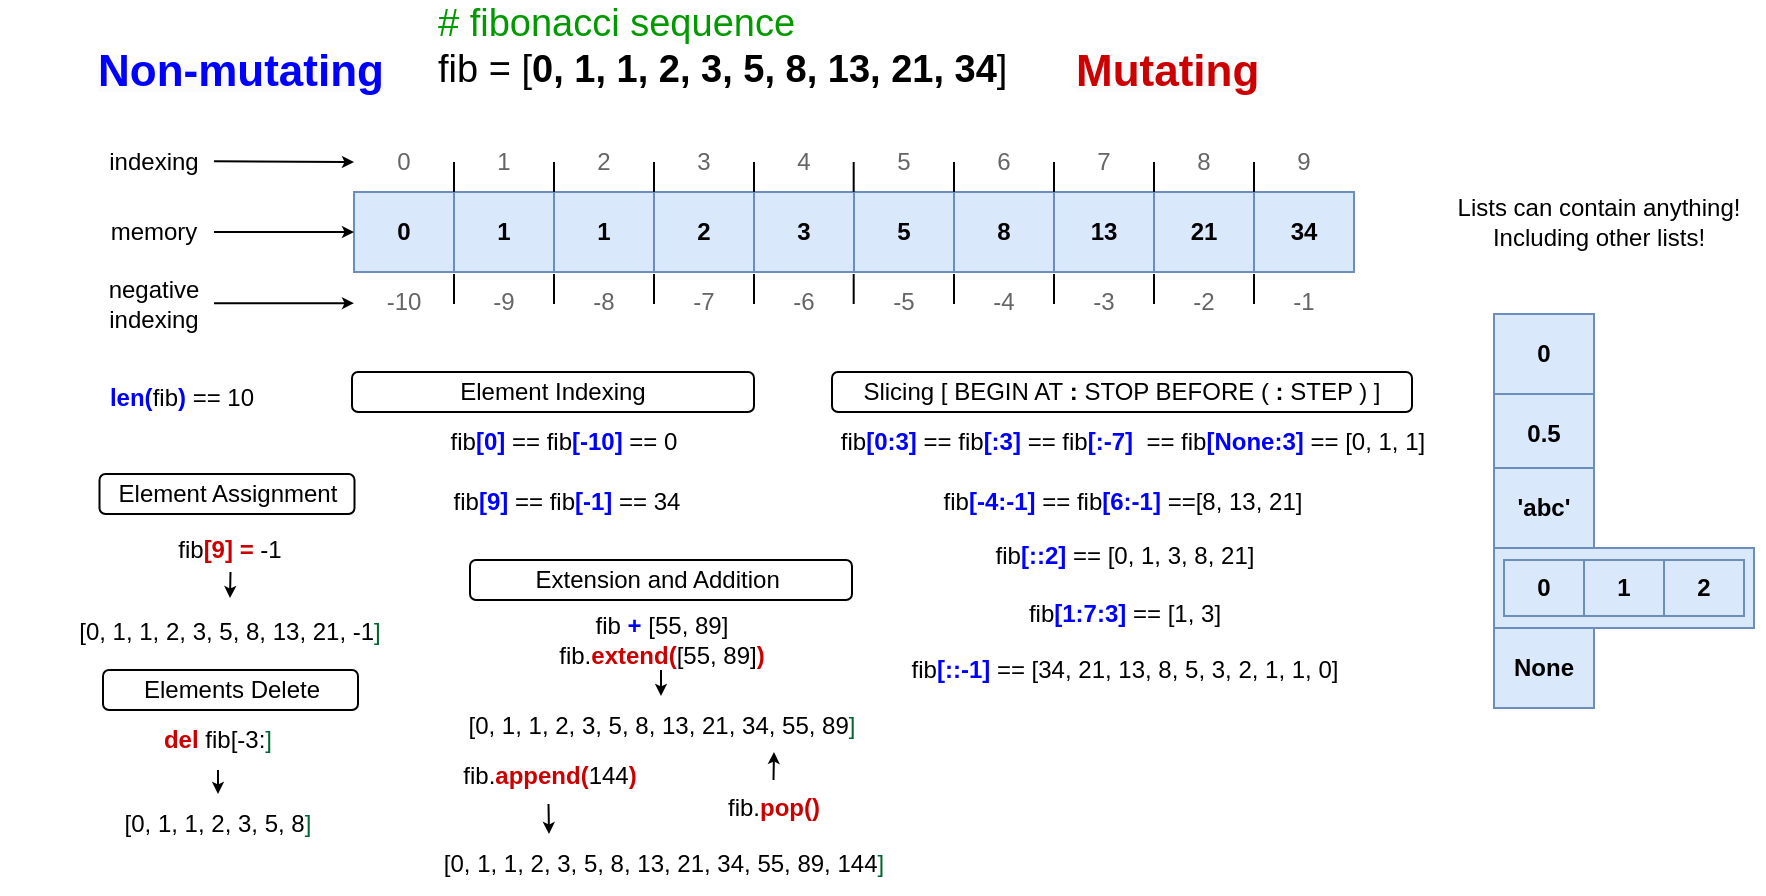 <mxfile version="21.6.8" type="device">
  <diagram name="Page-1" id="zyRHlJ_uGEKS_qMSXH-m">
    <mxGraphModel dx="612" dy="405" grid="1" gridSize="10" guides="1" tooltips="1" connect="1" arrows="1" fold="1" page="1" pageScale="1" pageWidth="1100" pageHeight="850" math="0" shadow="0">
      <root>
        <mxCell id="0" />
        <mxCell id="1" parent="0" />
        <mxCell id="dsVwneFiLA8pL4UkRce1-1" value="0" style="rounded=0;whiteSpace=wrap;html=1;fontStyle=1;fillColor=#dae8fc;strokeColor=#6c8ebf;" parent="1" vertex="1">
          <mxGeometry x="180" y="220" width="50" height="40" as="geometry" />
        </mxCell>
        <mxCell id="dsVwneFiLA8pL4UkRce1-2" value="1" style="rounded=0;whiteSpace=wrap;html=1;fontStyle=1;fillColor=#dae8fc;strokeColor=#6c8ebf;" parent="1" vertex="1">
          <mxGeometry x="230" y="220" width="50" height="40" as="geometry" />
        </mxCell>
        <mxCell id="dsVwneFiLA8pL4UkRce1-3" value="1" style="rounded=0;whiteSpace=wrap;html=1;fontStyle=1;fillColor=#dae8fc;strokeColor=#6c8ebf;" parent="1" vertex="1">
          <mxGeometry x="280" y="220" width="50" height="40" as="geometry" />
        </mxCell>
        <mxCell id="dsVwneFiLA8pL4UkRce1-4" value="2" style="rounded=0;whiteSpace=wrap;html=1;fontStyle=1;fillColor=#dae8fc;strokeColor=#6c8ebf;" parent="1" vertex="1">
          <mxGeometry x="330" y="220" width="50" height="40" as="geometry" />
        </mxCell>
        <mxCell id="dsVwneFiLA8pL4UkRce1-5" value="3" style="rounded=0;whiteSpace=wrap;html=1;fontStyle=1;fillColor=#dae8fc;strokeColor=#6c8ebf;" parent="1" vertex="1">
          <mxGeometry x="380" y="220" width="50" height="40" as="geometry" />
        </mxCell>
        <mxCell id="dsVwneFiLA8pL4UkRce1-7" value="5" style="rounded=0;whiteSpace=wrap;html=1;fontStyle=1;fillColor=#dae8fc;strokeColor=#6c8ebf;" parent="1" vertex="1">
          <mxGeometry x="430" y="220" width="50" height="40" as="geometry" />
        </mxCell>
        <mxCell id="dsVwneFiLA8pL4UkRce1-8" value="8" style="rounded=0;whiteSpace=wrap;html=1;fontStyle=1;fillColor=#dae8fc;strokeColor=#6c8ebf;" parent="1" vertex="1">
          <mxGeometry x="480" y="220" width="50" height="40" as="geometry" />
        </mxCell>
        <mxCell id="dsVwneFiLA8pL4UkRce1-9" value="13" style="rounded=0;whiteSpace=wrap;html=1;fontStyle=1;fillColor=#dae8fc;strokeColor=#6c8ebf;" parent="1" vertex="1">
          <mxGeometry x="530" y="220" width="50" height="40" as="geometry" />
        </mxCell>
        <mxCell id="dsVwneFiLA8pL4UkRce1-10" value="21" style="rounded=0;whiteSpace=wrap;html=1;fontStyle=1;fillColor=#dae8fc;strokeColor=#6c8ebf;" parent="1" vertex="1">
          <mxGeometry x="580" y="220" width="50" height="40" as="geometry" />
        </mxCell>
        <mxCell id="dsVwneFiLA8pL4UkRce1-11" value="34" style="rounded=0;whiteSpace=wrap;html=1;fontStyle=1;fillColor=#dae8fc;strokeColor=#6c8ebf;" parent="1" vertex="1">
          <mxGeometry x="630" y="220" width="50" height="40" as="geometry" />
        </mxCell>
        <mxCell id="dsVwneFiLA8pL4UkRce1-12" value="&lt;font style=&quot;font-size: 19px;&quot;&gt;&lt;font color=&quot;#009900&quot;&gt;# fibonacci sequence&lt;/font&gt;&lt;br&gt;fib = [&lt;b style=&quot;&quot;&gt;0, 1, 1, 2, 3, 5, 8, 13, 21, 34&lt;/b&gt;]&lt;/font&gt;" style="text;html=1;strokeColor=none;fillColor=none;align=left;verticalAlign=middle;whiteSpace=wrap;rounded=0;" parent="1" vertex="1">
          <mxGeometry x="220" y="132" width="380" height="30" as="geometry" />
        </mxCell>
        <mxCell id="dsVwneFiLA8pL4UkRce1-14" value="memory" style="text;html=1;strokeColor=none;fillColor=none;align=center;verticalAlign=middle;whiteSpace=wrap;rounded=0;" parent="1" vertex="1">
          <mxGeometry x="50" y="225" width="60" height="30" as="geometry" />
        </mxCell>
        <mxCell id="dsVwneFiLA8pL4UkRce1-15" value="" style="endArrow=classic;html=1;rounded=0;exitX=1;exitY=0.5;exitDx=0;exitDy=0;entryX=0;entryY=0.5;entryDx=0;entryDy=0;endSize=3;" parent="1" source="dsVwneFiLA8pL4UkRce1-14" target="dsVwneFiLA8pL4UkRce1-1" edge="1">
          <mxGeometry width="50" height="50" relative="1" as="geometry">
            <mxPoint x="380" y="370" as="sourcePoint" />
            <mxPoint x="430" y="320" as="targetPoint" />
          </mxGeometry>
        </mxCell>
        <mxCell id="dsVwneFiLA8pL4UkRce1-16" value="0" style="text;html=1;strokeColor=none;fillColor=none;align=center;verticalAlign=middle;whiteSpace=wrap;rounded=0;textOpacity=60;" parent="1" vertex="1">
          <mxGeometry x="180" y="190" width="50" height="30" as="geometry" />
        </mxCell>
        <mxCell id="dsVwneFiLA8pL4UkRce1-17" value="1" style="text;html=1;strokeColor=none;fillColor=none;align=center;verticalAlign=middle;whiteSpace=wrap;rounded=0;textOpacity=60;" parent="1" vertex="1">
          <mxGeometry x="230" y="190" width="50" height="30" as="geometry" />
        </mxCell>
        <mxCell id="dsVwneFiLA8pL4UkRce1-18" value="2" style="text;html=1;strokeColor=none;fillColor=none;align=center;verticalAlign=middle;whiteSpace=wrap;rounded=0;textOpacity=60;" parent="1" vertex="1">
          <mxGeometry x="280" y="190" width="50" height="30" as="geometry" />
        </mxCell>
        <mxCell id="dsVwneFiLA8pL4UkRce1-19" value="3" style="text;html=1;strokeColor=none;fillColor=none;align=center;verticalAlign=middle;whiteSpace=wrap;rounded=0;textOpacity=60;" parent="1" vertex="1">
          <mxGeometry x="330" y="190" width="50" height="30" as="geometry" />
        </mxCell>
        <mxCell id="dsVwneFiLA8pL4UkRce1-20" value="4" style="text;html=1;strokeColor=none;fillColor=none;align=center;verticalAlign=middle;whiteSpace=wrap;rounded=0;textOpacity=60;" parent="1" vertex="1">
          <mxGeometry x="380" y="190" width="50" height="30" as="geometry" />
        </mxCell>
        <mxCell id="dsVwneFiLA8pL4UkRce1-21" value="5" style="text;html=1;strokeColor=none;fillColor=none;align=center;verticalAlign=middle;whiteSpace=wrap;rounded=0;textOpacity=60;" parent="1" vertex="1">
          <mxGeometry x="430" y="190" width="50" height="30" as="geometry" />
        </mxCell>
        <mxCell id="dsVwneFiLA8pL4UkRce1-22" value="6" style="text;html=1;strokeColor=none;fillColor=none;align=center;verticalAlign=middle;whiteSpace=wrap;rounded=0;textOpacity=60;" parent="1" vertex="1">
          <mxGeometry x="480" y="190" width="50" height="30" as="geometry" />
        </mxCell>
        <mxCell id="dsVwneFiLA8pL4UkRce1-24" value="7" style="text;html=1;strokeColor=none;fillColor=none;align=center;verticalAlign=middle;whiteSpace=wrap;rounded=0;textOpacity=60;" parent="1" vertex="1">
          <mxGeometry x="530" y="190" width="50" height="30" as="geometry" />
        </mxCell>
        <mxCell id="dsVwneFiLA8pL4UkRce1-25" value="8" style="text;html=1;strokeColor=none;fillColor=none;align=center;verticalAlign=middle;whiteSpace=wrap;rounded=0;textOpacity=60;" parent="1" vertex="1">
          <mxGeometry x="580" y="190" width="50" height="30" as="geometry" />
        </mxCell>
        <mxCell id="dsVwneFiLA8pL4UkRce1-26" value="9" style="text;html=1;strokeColor=none;fillColor=none;align=center;verticalAlign=middle;whiteSpace=wrap;rounded=0;textOpacity=60;" parent="1" vertex="1">
          <mxGeometry x="630" y="190" width="50" height="30" as="geometry" />
        </mxCell>
        <mxCell id="dsVwneFiLA8pL4UkRce1-27" value="indexing" style="text;html=1;strokeColor=none;fillColor=none;align=center;verticalAlign=middle;whiteSpace=wrap;rounded=0;" parent="1" vertex="1">
          <mxGeometry x="50" y="190" width="60" height="30" as="geometry" />
        </mxCell>
        <mxCell id="dsVwneFiLA8pL4UkRce1-28" value="" style="endArrow=classic;html=1;rounded=0;exitX=1;exitY=0.5;exitDx=0;exitDy=0;spacing=1;endSize=3;" parent="1" edge="1">
          <mxGeometry width="50" height="50" relative="1" as="geometry">
            <mxPoint x="110" y="204.58" as="sourcePoint" />
            <mxPoint x="180" y="205" as="targetPoint" />
          </mxGeometry>
        </mxCell>
        <mxCell id="dsVwneFiLA8pL4UkRce1-29" value="" style="endArrow=none;html=1;rounded=0;exitX=0;exitY=0;exitDx=0;exitDy=0;entryX=0;entryY=0.5;entryDx=0;entryDy=0;" parent="1" source="dsVwneFiLA8pL4UkRce1-2" target="dsVwneFiLA8pL4UkRce1-17" edge="1">
          <mxGeometry width="50" height="50" relative="1" as="geometry">
            <mxPoint x="350" y="370" as="sourcePoint" />
            <mxPoint x="400" y="320" as="targetPoint" />
          </mxGeometry>
        </mxCell>
        <mxCell id="dsVwneFiLA8pL4UkRce1-30" value="" style="endArrow=none;html=1;rounded=0;exitX=0;exitY=0;exitDx=0;exitDy=0;entryX=0;entryY=0.5;entryDx=0;entryDy=0;" parent="1" edge="1">
          <mxGeometry width="50" height="50" relative="1" as="geometry">
            <mxPoint x="280" y="220" as="sourcePoint" />
            <mxPoint x="280" y="205" as="targetPoint" />
          </mxGeometry>
        </mxCell>
        <mxCell id="dsVwneFiLA8pL4UkRce1-31" value="" style="endArrow=none;html=1;rounded=0;exitX=0;exitY=1;exitDx=0;exitDy=0;entryX=0;entryY=0.5;entryDx=0;entryDy=0;" parent="1" source="dsVwneFiLA8pL4UkRce1-19" target="dsVwneFiLA8pL4UkRce1-19" edge="1">
          <mxGeometry width="50" height="50" relative="1" as="geometry">
            <mxPoint x="329.66" y="220" as="sourcePoint" />
            <mxPoint x="329.66" y="205" as="targetPoint" />
          </mxGeometry>
        </mxCell>
        <mxCell id="dsVwneFiLA8pL4UkRce1-32" value="" style="endArrow=none;html=1;rounded=0;exitX=0;exitY=1;exitDx=0;exitDy=0;entryX=0;entryY=0.5;entryDx=0;entryDy=0;" parent="1" source="dsVwneFiLA8pL4UkRce1-20" target="dsVwneFiLA8pL4UkRce1-20" edge="1">
          <mxGeometry width="50" height="50" relative="1" as="geometry">
            <mxPoint x="379.66" y="220" as="sourcePoint" />
            <mxPoint x="379.66" y="205" as="targetPoint" />
          </mxGeometry>
        </mxCell>
        <mxCell id="dsVwneFiLA8pL4UkRce1-33" value="" style="endArrow=none;html=1;rounded=0;exitX=0;exitY=1;exitDx=0;exitDy=0;entryX=0;entryY=0.5;entryDx=0;entryDy=0;" parent="1" edge="1">
          <mxGeometry width="50" height="50" relative="1" as="geometry">
            <mxPoint x="429.84" y="220" as="sourcePoint" />
            <mxPoint x="429.84" y="205" as="targetPoint" />
          </mxGeometry>
        </mxCell>
        <mxCell id="dsVwneFiLA8pL4UkRce1-34" value="" style="endArrow=none;html=1;rounded=0;exitX=0;exitY=1;exitDx=0;exitDy=0;entryX=0;entryY=0.5;entryDx=0;entryDy=0;" parent="1" source="dsVwneFiLA8pL4UkRce1-22" target="dsVwneFiLA8pL4UkRce1-22" edge="1">
          <mxGeometry width="50" height="50" relative="1" as="geometry">
            <mxPoint x="479.84" y="220" as="sourcePoint" />
            <mxPoint x="479.84" y="205" as="targetPoint" />
          </mxGeometry>
        </mxCell>
        <mxCell id="dsVwneFiLA8pL4UkRce1-35" value="" style="endArrow=none;html=1;rounded=0;exitX=0;exitY=1;exitDx=0;exitDy=0;entryX=0;entryY=0.5;entryDx=0;entryDy=0;" parent="1" source="dsVwneFiLA8pL4UkRce1-24" target="dsVwneFiLA8pL4UkRce1-24" edge="1">
          <mxGeometry width="50" height="50" relative="1" as="geometry">
            <mxPoint x="529.84" y="220" as="sourcePoint" />
            <mxPoint x="529.84" y="205" as="targetPoint" />
          </mxGeometry>
        </mxCell>
        <mxCell id="dsVwneFiLA8pL4UkRce1-37" value="" style="endArrow=none;html=1;rounded=0;entryX=0;entryY=0.5;entryDx=0;entryDy=0;" parent="1" target="dsVwneFiLA8pL4UkRce1-25" edge="1">
          <mxGeometry width="50" height="50" relative="1" as="geometry">
            <mxPoint x="580" y="220" as="sourcePoint" />
            <mxPoint x="579.87" y="205" as="targetPoint" />
          </mxGeometry>
        </mxCell>
        <mxCell id="dsVwneFiLA8pL4UkRce1-38" value="" style="endArrow=none;html=1;rounded=0;exitX=0;exitY=1;exitDx=0;exitDy=0;entryX=0;entryY=0.5;entryDx=0;entryDy=0;" parent="1" edge="1">
          <mxGeometry width="50" height="50" relative="1" as="geometry">
            <mxPoint x="630" y="220" as="sourcePoint" />
            <mxPoint x="630" y="205" as="targetPoint" />
          </mxGeometry>
        </mxCell>
        <mxCell id="dsVwneFiLA8pL4UkRce1-40" value="-10" style="text;html=1;strokeColor=none;fillColor=none;align=center;verticalAlign=middle;whiteSpace=wrap;rounded=0;textOpacity=60;" parent="1" vertex="1">
          <mxGeometry x="180" y="260" width="50" height="30" as="geometry" />
        </mxCell>
        <mxCell id="dsVwneFiLA8pL4UkRce1-41" value="-9" style="text;html=1;strokeColor=none;fillColor=none;align=center;verticalAlign=middle;whiteSpace=wrap;rounded=0;textOpacity=60;" parent="1" vertex="1">
          <mxGeometry x="230" y="260" width="50" height="30" as="geometry" />
        </mxCell>
        <mxCell id="dsVwneFiLA8pL4UkRce1-42" value="-8" style="text;html=1;strokeColor=none;fillColor=none;align=center;verticalAlign=middle;whiteSpace=wrap;rounded=0;textOpacity=60;" parent="1" vertex="1">
          <mxGeometry x="280" y="260" width="50" height="30" as="geometry" />
        </mxCell>
        <mxCell id="dsVwneFiLA8pL4UkRce1-43" value="-7" style="text;html=1;strokeColor=none;fillColor=none;align=center;verticalAlign=middle;whiteSpace=wrap;rounded=0;textOpacity=60;" parent="1" vertex="1">
          <mxGeometry x="330" y="260" width="50" height="30" as="geometry" />
        </mxCell>
        <mxCell id="dsVwneFiLA8pL4UkRce1-44" value="-6" style="text;html=1;strokeColor=none;fillColor=none;align=center;verticalAlign=middle;whiteSpace=wrap;rounded=0;textOpacity=60;" parent="1" vertex="1">
          <mxGeometry x="380" y="260" width="50" height="30" as="geometry" />
        </mxCell>
        <mxCell id="dsVwneFiLA8pL4UkRce1-45" value="-5" style="text;html=1;strokeColor=none;fillColor=none;align=center;verticalAlign=middle;whiteSpace=wrap;rounded=0;textOpacity=60;" parent="1" vertex="1">
          <mxGeometry x="430" y="260" width="50" height="30" as="geometry" />
        </mxCell>
        <mxCell id="dsVwneFiLA8pL4UkRce1-46" value="-4" style="text;html=1;strokeColor=none;fillColor=none;align=center;verticalAlign=middle;whiteSpace=wrap;rounded=0;textOpacity=60;" parent="1" vertex="1">
          <mxGeometry x="480" y="260" width="50" height="30" as="geometry" />
        </mxCell>
        <mxCell id="dsVwneFiLA8pL4UkRce1-47" value="-3" style="text;html=1;strokeColor=none;fillColor=none;align=center;verticalAlign=middle;whiteSpace=wrap;rounded=0;textOpacity=60;" parent="1" vertex="1">
          <mxGeometry x="530" y="260" width="50" height="30" as="geometry" />
        </mxCell>
        <mxCell id="dsVwneFiLA8pL4UkRce1-48" value="-2" style="text;html=1;strokeColor=none;fillColor=none;align=center;verticalAlign=middle;whiteSpace=wrap;rounded=0;textOpacity=60;" parent="1" vertex="1">
          <mxGeometry x="580" y="260" width="50" height="30" as="geometry" />
        </mxCell>
        <mxCell id="dsVwneFiLA8pL4UkRce1-49" value="-1" style="text;html=1;strokeColor=none;fillColor=none;align=center;verticalAlign=middle;whiteSpace=wrap;rounded=0;textOpacity=60;" parent="1" vertex="1">
          <mxGeometry x="630" y="260" width="50" height="30" as="geometry" />
        </mxCell>
        <mxCell id="dsVwneFiLA8pL4UkRce1-50" value="" style="endArrow=none;html=1;rounded=0;exitX=0;exitY=0;exitDx=0;exitDy=0;entryX=0;entryY=0.5;entryDx=0;entryDy=0;" parent="1" edge="1">
          <mxGeometry width="50" height="50" relative="1" as="geometry">
            <mxPoint x="230" y="276" as="sourcePoint" />
            <mxPoint x="230" y="261" as="targetPoint" />
          </mxGeometry>
        </mxCell>
        <mxCell id="dsVwneFiLA8pL4UkRce1-51" value="" style="endArrow=none;html=1;rounded=0;exitX=0;exitY=0;exitDx=0;exitDy=0;entryX=0;entryY=0.5;entryDx=0;entryDy=0;" parent="1" edge="1">
          <mxGeometry width="50" height="50" relative="1" as="geometry">
            <mxPoint x="280" y="276" as="sourcePoint" />
            <mxPoint x="280" y="261" as="targetPoint" />
          </mxGeometry>
        </mxCell>
        <mxCell id="dsVwneFiLA8pL4UkRce1-52" value="" style="endArrow=none;html=1;rounded=0;exitX=0;exitY=1;exitDx=0;exitDy=0;entryX=0;entryY=0.5;entryDx=0;entryDy=0;" parent="1" edge="1">
          <mxGeometry width="50" height="50" relative="1" as="geometry">
            <mxPoint x="330" y="276" as="sourcePoint" />
            <mxPoint x="330" y="261" as="targetPoint" />
          </mxGeometry>
        </mxCell>
        <mxCell id="dsVwneFiLA8pL4UkRce1-53" value="" style="endArrow=none;html=1;rounded=0;exitX=0;exitY=1;exitDx=0;exitDy=0;entryX=0;entryY=0.5;entryDx=0;entryDy=0;" parent="1" edge="1">
          <mxGeometry width="50" height="50" relative="1" as="geometry">
            <mxPoint x="380" y="276" as="sourcePoint" />
            <mxPoint x="380" y="261" as="targetPoint" />
          </mxGeometry>
        </mxCell>
        <mxCell id="dsVwneFiLA8pL4UkRce1-54" value="" style="endArrow=none;html=1;rounded=0;exitX=0;exitY=1;exitDx=0;exitDy=0;entryX=0;entryY=0.5;entryDx=0;entryDy=0;" parent="1" edge="1">
          <mxGeometry width="50" height="50" relative="1" as="geometry">
            <mxPoint x="429.84" y="276" as="sourcePoint" />
            <mxPoint x="429.84" y="261" as="targetPoint" />
          </mxGeometry>
        </mxCell>
        <mxCell id="dsVwneFiLA8pL4UkRce1-55" value="" style="endArrow=none;html=1;rounded=0;exitX=0;exitY=1;exitDx=0;exitDy=0;entryX=0;entryY=0.5;entryDx=0;entryDy=0;" parent="1" edge="1">
          <mxGeometry width="50" height="50" relative="1" as="geometry">
            <mxPoint x="480" y="276" as="sourcePoint" />
            <mxPoint x="480" y="261" as="targetPoint" />
          </mxGeometry>
        </mxCell>
        <mxCell id="dsVwneFiLA8pL4UkRce1-56" value="" style="endArrow=none;html=1;rounded=0;exitX=0;exitY=1;exitDx=0;exitDy=0;entryX=0;entryY=0.5;entryDx=0;entryDy=0;" parent="1" edge="1">
          <mxGeometry width="50" height="50" relative="1" as="geometry">
            <mxPoint x="530" y="276" as="sourcePoint" />
            <mxPoint x="530" y="261" as="targetPoint" />
          </mxGeometry>
        </mxCell>
        <mxCell id="dsVwneFiLA8pL4UkRce1-57" value="" style="endArrow=none;html=1;rounded=0;entryX=0;entryY=0.5;entryDx=0;entryDy=0;" parent="1" edge="1">
          <mxGeometry width="50" height="50" relative="1" as="geometry">
            <mxPoint x="580" y="276" as="sourcePoint" />
            <mxPoint x="580" y="261" as="targetPoint" />
          </mxGeometry>
        </mxCell>
        <mxCell id="dsVwneFiLA8pL4UkRce1-58" value="" style="endArrow=none;html=1;rounded=0;exitX=0;exitY=1;exitDx=0;exitDy=0;entryX=0;entryY=0.5;entryDx=0;entryDy=0;" parent="1" edge="1">
          <mxGeometry width="50" height="50" relative="1" as="geometry">
            <mxPoint x="630" y="276" as="sourcePoint" />
            <mxPoint x="630" y="261" as="targetPoint" />
          </mxGeometry>
        </mxCell>
        <mxCell id="dsVwneFiLA8pL4UkRce1-59" value="negative indexing" style="text;html=1;strokeColor=none;fillColor=none;align=center;verticalAlign=middle;whiteSpace=wrap;rounded=0;" parent="1" vertex="1">
          <mxGeometry x="50" y="261" width="60" height="30" as="geometry" />
        </mxCell>
        <mxCell id="dsVwneFiLA8pL4UkRce1-60" value="" style="endArrow=classic;html=1;rounded=0;exitX=1;exitY=0.5;exitDx=0;exitDy=0;entryX=0;entryY=0.5;entryDx=0;entryDy=0;endSize=3;" parent="1" edge="1">
          <mxGeometry width="50" height="50" relative="1" as="geometry">
            <mxPoint x="110" y="275.58" as="sourcePoint" />
            <mxPoint x="180" y="275.58" as="targetPoint" />
          </mxGeometry>
        </mxCell>
        <mxCell id="dsVwneFiLA8pL4UkRce1-62" value="&lt;b&gt;&lt;font color=&quot;#0000ff&quot;&gt;len(&lt;/font&gt;&lt;/b&gt;fib&lt;b&gt;&lt;font color=&quot;#0000ff&quot;&gt;)&lt;/font&gt;&lt;/b&gt; == 10" style="text;html=1;strokeColor=none;fillColor=none;align=center;verticalAlign=middle;whiteSpace=wrap;rounded=0;" parent="1" vertex="1">
          <mxGeometry x="39" y="298" width="110" height="50" as="geometry" />
        </mxCell>
        <mxCell id="dsVwneFiLA8pL4UkRce1-65" value="fib&lt;b style=&quot;border-color: var(--border-color);&quot;&gt;&lt;font style=&quot;border-color: var(--border-color);&quot; color=&quot;#0000ff&quot;&gt;[0]&lt;/font&gt;&lt;/b&gt;&amp;nbsp;== fib&lt;b&gt;&lt;font color=&quot;#0000ff&quot;&gt;[-10]&lt;/font&gt;&lt;/b&gt; == 0" style="text;html=1;strokeColor=none;fillColor=none;align=center;verticalAlign=middle;whiteSpace=wrap;rounded=0;" parent="1" vertex="1">
          <mxGeometry x="190" y="330" width="190" height="30" as="geometry" />
        </mxCell>
        <mxCell id="dsVwneFiLA8pL4UkRce1-66" value="fib&lt;b&gt;&lt;font color=&quot;#0000ff&quot;&gt;[9]&lt;/font&gt;&lt;/b&gt; == fib&lt;b&gt;&lt;font color=&quot;#0000ff&quot;&gt;[-1]&lt;/font&gt;&lt;/b&gt;&amp;nbsp;== 34" style="text;html=1;strokeColor=none;fillColor=none;align=center;verticalAlign=middle;whiteSpace=wrap;rounded=0;" parent="1" vertex="1">
          <mxGeometry x="170" y="360" width="233" height="30" as="geometry" />
        </mxCell>
        <mxCell id="dsVwneFiLA8pL4UkRce1-67" value="Element Indexing" style="rounded=1;whiteSpace=wrap;html=1;" parent="1" vertex="1">
          <mxGeometry x="179" y="310" width="201" height="20" as="geometry" />
        </mxCell>
        <mxCell id="dsVwneFiLA8pL4UkRce1-69" value="Slicing [ BEGIN AT&amp;nbsp;&lt;b&gt;:&lt;/b&gt; STOP BEFORE (&amp;nbsp;&lt;b&gt;:&lt;/b&gt; STEP ) ]" style="rounded=1;whiteSpace=wrap;html=1;" parent="1" vertex="1">
          <mxGeometry x="419" y="310" width="290" height="20" as="geometry" />
        </mxCell>
        <mxCell id="dsVwneFiLA8pL4UkRce1-70" value="fib&lt;b&gt;&lt;font color=&quot;#0000ff&quot;&gt;[0:3]&lt;/font&gt; &lt;/b&gt;== fib&lt;b&gt;&lt;font color=&quot;#0000ff&quot;&gt;[:3]&lt;/font&gt;&lt;/b&gt;&amp;nbsp;== fib&lt;b&gt;&lt;font color=&quot;#0000ff&quot;&gt;[:-7]&lt;/font&gt;&amp;nbsp;&lt;/b&gt;&amp;nbsp;== fib&lt;b&gt;&lt;font color=&quot;#0000ff&quot;&gt;[None:3]&amp;nbsp;&lt;/font&gt;&lt;/b&gt;== [0, 1, 1]" style="text;html=1;strokeColor=none;fillColor=none;align=center;verticalAlign=middle;whiteSpace=wrap;rounded=0;" parent="1" vertex="1">
          <mxGeometry x="419" y="330" width="301" height="30" as="geometry" />
        </mxCell>
        <mxCell id="dsVwneFiLA8pL4UkRce1-71" value="fib&lt;b&gt;&lt;font color=&quot;#0000ff&quot;&gt;[-4:-1]&lt;/font&gt;&lt;/b&gt; == fib&lt;b&gt;&lt;font color=&quot;#0000ff&quot;&gt;[6:-1]&lt;/font&gt;&lt;/b&gt; ==[8, 13, 21]" style="text;html=1;strokeColor=none;fillColor=none;align=center;verticalAlign=middle;whiteSpace=wrap;rounded=0;" parent="1" vertex="1">
          <mxGeometry x="448.5" y="360" width="231" height="30" as="geometry" />
        </mxCell>
        <mxCell id="dsVwneFiLA8pL4UkRce1-72" value="Element Assignment" style="rounded=1;whiteSpace=wrap;html=1;" parent="1" vertex="1">
          <mxGeometry x="52.75" y="361" width="127.5" height="20" as="geometry" />
        </mxCell>
        <mxCell id="dsVwneFiLA8pL4UkRce1-73" value="fib&lt;b&gt;&lt;font color=&quot;#cc0000&quot;&gt;[9]&lt;/font&gt;&lt;/b&gt; &lt;b&gt;&lt;font color=&quot;#cc0000&quot;&gt;=&lt;/font&gt;&lt;/b&gt; -1" style="text;html=1;strokeColor=none;fillColor=none;align=center;verticalAlign=middle;whiteSpace=wrap;rounded=0;" parent="1" vertex="1">
          <mxGeometry x="63.25" y="388" width="110" height="22" as="geometry" />
        </mxCell>
        <mxCell id="dsVwneFiLA8pL4UkRce1-74" value="&lt;font style=&quot;font-size: 12px;&quot;&gt;[&lt;font style=&quot;font-size: 12px;&quot;&gt;0, 1, 1, 2, 3, 5, 8, 13, 21, -1&lt;font style=&quot;&quot; color=&quot;#006633&quot;&gt;]&lt;/font&gt;&lt;/font&gt;&lt;/font&gt;" style="text;html=1;strokeColor=none;fillColor=none;align=center;verticalAlign=middle;whiteSpace=wrap;rounded=0;" parent="1" vertex="1">
          <mxGeometry x="3" y="425" width="230" height="30" as="geometry" />
        </mxCell>
        <mxCell id="dsVwneFiLA8pL4UkRce1-75" value="" style="endArrow=classic;html=1;rounded=0;exitX=0.5;exitY=1;exitDx=0;exitDy=0;entryX=0.5;entryY=0;entryDx=0;entryDy=0;endSize=3;" parent="1" source="dsVwneFiLA8pL4UkRce1-73" edge="1">
          <mxGeometry width="50" height="50" relative="1" as="geometry">
            <mxPoint x="203" y="356" as="sourcePoint" />
            <mxPoint x="118" y="423" as="targetPoint" />
          </mxGeometry>
        </mxCell>
        <mxCell id="dsVwneFiLA8pL4UkRce1-87" value="fib&lt;b&gt;&lt;font color=&quot;#0000ff&quot;&gt;[::2]&lt;/font&gt;&lt;/b&gt; == [0, 1, 3, 8, 21]" style="text;html=1;strokeColor=none;fillColor=none;align=center;verticalAlign=middle;whiteSpace=wrap;rounded=0;" parent="1" vertex="1">
          <mxGeometry x="449.5" y="387" width="231" height="30" as="geometry" />
        </mxCell>
        <mxCell id="dsVwneFiLA8pL4UkRce1-88" value="fib&lt;b&gt;&lt;font color=&quot;#0000ff&quot;&gt;[1:7:3]&lt;/font&gt;&lt;/b&gt; == [1, 3]" style="text;html=1;strokeColor=none;fillColor=none;align=center;verticalAlign=middle;whiteSpace=wrap;rounded=0;" parent="1" vertex="1">
          <mxGeometry x="449.5" y="416" width="231" height="30" as="geometry" />
        </mxCell>
        <mxCell id="dsVwneFiLA8pL4UkRce1-89" value="fib&lt;b&gt;&lt;font color=&quot;#0000ff&quot;&gt;[::-1]&lt;/font&gt;&lt;/b&gt; == [34, 21, 13, 8, 5, 3, 2, 1, 1, 0]" style="text;html=1;strokeColor=none;fillColor=none;align=center;verticalAlign=middle;whiteSpace=wrap;rounded=0;" parent="1" vertex="1">
          <mxGeometry x="449.5" y="444" width="231" height="30" as="geometry" />
        </mxCell>
        <mxCell id="dsVwneFiLA8pL4UkRce1-90" value="Extension and Addition&amp;nbsp;" style="rounded=1;whiteSpace=wrap;html=1;" parent="1" vertex="1">
          <mxGeometry x="238" y="404" width="191" height="20" as="geometry" />
        </mxCell>
        <mxCell id="-ox6NbrRCXhI0-pkTOMQ-1" value="" style="endArrow=classic;html=1;rounded=0;endSize=3;exitX=0.5;exitY=1;exitDx=0;exitDy=0;entryX=0.5;entryY=0;entryDx=0;entryDy=0;" parent="1" source="-ox6NbrRCXhI0-pkTOMQ-3" target="-ox6NbrRCXhI0-pkTOMQ-2" edge="1">
          <mxGeometry width="50" height="50" relative="1" as="geometry">
            <mxPoint x="333.0" y="469" as="sourcePoint" />
            <mxPoint x="353.5" y="349" as="targetPoint" />
          </mxGeometry>
        </mxCell>
        <mxCell id="-ox6NbrRCXhI0-pkTOMQ-2" value="&lt;meta charset=&quot;utf-8&quot;&gt;&lt;span style=&quot;border-color: var(--border-color); color: rgb(0, 0, 0); font-family: Helvetica; font-size: 12px; font-style: normal; font-variant-ligatures: normal; font-variant-caps: normal; font-weight: 400; letter-spacing: normal; orphans: 2; text-align: center; text-indent: 0px; text-transform: none; widows: 2; word-spacing: 0px; -webkit-text-stroke-width: 0px; background-color: initial; text-decoration-thickness: initial; text-decoration-style: initial; text-decoration-color: initial;&quot;&gt;[&lt;/span&gt;&lt;font style=&quot;border-color: var(--border-color); color: rgb(0, 0, 0); font-family: Helvetica; font-size: 12px; font-style: normal; font-variant-ligatures: normal; font-variant-caps: normal; font-weight: 400; letter-spacing: normal; orphans: 2; text-align: center; text-indent: 0px; text-transform: none; widows: 2; word-spacing: 0px; -webkit-text-stroke-width: 0px; background-color: initial; text-decoration-thickness: initial; text-decoration-style: initial; text-decoration-color: initial;&quot;&gt;0, 1, 1, 2, 3, 5, 8, 13, 21, 34, 55, 89&lt;font style=&quot;border-color: var(--border-color);&quot;&gt;&lt;font style=&quot;border-color: var(--border-color);&quot; color=&quot;#006633&quot;&gt;]&lt;/font&gt;&lt;/font&gt;&lt;/font&gt;" style="text;html=1;strokeColor=none;fillColor=none;align=center;verticalAlign=middle;whiteSpace=wrap;rounded=0;" parent="1" vertex="1">
          <mxGeometry x="218.5" y="472" width="230" height="30" as="geometry" />
        </mxCell>
        <mxCell id="-ox6NbrRCXhI0-pkTOMQ-3" value="fib &lt;b&gt;&lt;font color=&quot;#0000ff&quot;&gt;+&lt;/font&gt;&lt;/b&gt; [55, 89]&lt;br&gt;fib.&lt;b&gt;&lt;font color=&quot;#cc0000&quot;&gt;extend(&lt;/font&gt;&lt;/b&gt;[55, 89]&lt;b&gt;&lt;font color=&quot;#cc0000&quot;&gt;)&lt;/font&gt;&lt;/b&gt;" style="text;html=1;strokeColor=none;fillColor=none;align=center;verticalAlign=middle;whiteSpace=wrap;rounded=0;" parent="1" vertex="1">
          <mxGeometry x="218.5" y="429" width="230" height="30" as="geometry" />
        </mxCell>
        <mxCell id="-ox6NbrRCXhI0-pkTOMQ-5" value="fib.&lt;b&gt;&lt;font color=&quot;#cc0000&quot;&gt;append(&lt;/font&gt;&lt;/b&gt;144&lt;font color=&quot;#cc0000&quot;&gt;&lt;b&gt;)&lt;/b&gt;&lt;/font&gt;" style="text;html=1;strokeColor=none;fillColor=none;align=center;verticalAlign=middle;whiteSpace=wrap;rounded=0;" parent="1" vertex="1">
          <mxGeometry x="216.5" y="498" width="121.5" height="28" as="geometry" />
        </mxCell>
        <mxCell id="-ox6NbrRCXhI0-pkTOMQ-6" value="&lt;span style=&quot;border-color: var(--border-color); color: rgb(0, 0, 0); font-family: Helvetica; font-size: 12px; font-style: normal; font-variant-ligatures: normal; font-variant-caps: normal; font-weight: 400; letter-spacing: normal; orphans: 2; text-align: center; text-indent: 0px; text-transform: none; widows: 2; word-spacing: 0px; -webkit-text-stroke-width: 0px; background-color: initial; text-decoration-thickness: initial; text-decoration-style: initial; text-decoration-color: initial;&quot;&gt;[&lt;/span&gt;&lt;font style=&quot;border-color: var(--border-color); color: rgb(0, 0, 0); font-family: Helvetica; font-size: 12px; font-style: normal; font-variant-ligatures: normal; font-variant-caps: normal; font-weight: 400; letter-spacing: normal; orphans: 2; text-align: center; text-indent: 0px; text-transform: none; widows: 2; word-spacing: 0px; -webkit-text-stroke-width: 0px; background-color: initial; text-decoration-thickness: initial; text-decoration-style: initial; text-decoration-color: initial;&quot;&gt;0, 1, 1, 2, 3, 5, 8, 13, 21, 34, 55, 89, 144&lt;font style=&quot;border-color: var(--border-color);&quot;&gt;&lt;font style=&quot;border-color: var(--border-color);&quot; color=&quot;#006633&quot;&gt;]&lt;/font&gt;&lt;/font&gt;&lt;/font&gt;" style="text;html=1;strokeColor=none;fillColor=none;align=center;verticalAlign=middle;whiteSpace=wrap;rounded=0;" parent="1" vertex="1">
          <mxGeometry x="220" y="541" width="230" height="30" as="geometry" />
        </mxCell>
        <mxCell id="-ox6NbrRCXhI0-pkTOMQ-7" value="" style="endArrow=classic;html=1;rounded=0;endSize=3;exitX=0.5;exitY=1;exitDx=0;exitDy=0;entryX=0.25;entryY=0;entryDx=0;entryDy=0;" parent="1" source="-ox6NbrRCXhI0-pkTOMQ-5" target="-ox6NbrRCXhI0-pkTOMQ-6" edge="1">
          <mxGeometry width="50" height="50" relative="1" as="geometry">
            <mxPoint x="344" y="469" as="sourcePoint" />
            <mxPoint x="344" y="482" as="targetPoint" />
          </mxGeometry>
        </mxCell>
        <mxCell id="-ox6NbrRCXhI0-pkTOMQ-9" value="Elements Delete" style="rounded=1;whiteSpace=wrap;html=1;" parent="1" vertex="1">
          <mxGeometry x="54.5" y="459" width="127.5" height="20" as="geometry" />
        </mxCell>
        <mxCell id="-ox6NbrRCXhI0-pkTOMQ-10" value="&lt;font style=&quot;font-size: 12px;&quot;&gt;&lt;b&gt;&lt;font color=&quot;#cc0000&quot;&gt;del&lt;/font&gt;&lt;/b&gt; fib[&lt;font style=&quot;font-size: 12px;&quot;&gt;-3:&lt;font style=&quot;&quot; color=&quot;#006633&quot;&gt;]&lt;/font&gt;&lt;/font&gt;&lt;/font&gt;" style="text;html=1;strokeColor=none;fillColor=none;align=center;verticalAlign=middle;whiteSpace=wrap;rounded=0;" parent="1" vertex="1">
          <mxGeometry x="61" y="479" width="102" height="30" as="geometry" />
        </mxCell>
        <mxCell id="-ox6NbrRCXhI0-pkTOMQ-11" value="" style="endArrow=classic;html=1;rounded=0;exitX=0.5;exitY=1;exitDx=0;exitDy=0;entryX=0.5;entryY=0;entryDx=0;entryDy=0;endSize=3;" parent="1" source="-ox6NbrRCXhI0-pkTOMQ-10" target="-ox6NbrRCXhI0-pkTOMQ-14" edge="1">
          <mxGeometry width="50" height="50" relative="1" as="geometry">
            <mxPoint x="128" y="415" as="sourcePoint" />
            <mxPoint x="128" y="435" as="targetPoint" />
          </mxGeometry>
        </mxCell>
        <mxCell id="-ox6NbrRCXhI0-pkTOMQ-12" value="&lt;b style=&quot;border-color: var(--border-color); color: rgb(0, 0, 0); font-family: Helvetica; font-style: normal; font-variant-ligatures: normal; font-variant-caps: normal; letter-spacing: normal; orphans: 2; text-align: center; text-indent: 0px; text-transform: none; widows: 2; word-spacing: 0px; -webkit-text-stroke-width: 0px; background-color: rgb(251, 251, 251); text-decoration-thickness: initial; text-decoration-style: initial; text-decoration-color: initial;&quot;&gt;&lt;font color=&quot;#cc0000&quot; style=&quot;border-color: var(--border-color); font-size: 22px;&quot;&gt;Mutating&lt;/font&gt;&lt;/b&gt;" style="text;whiteSpace=wrap;html=1;" parent="1" vertex="1">
          <mxGeometry x="539" y="140" width="100" height="40" as="geometry" />
        </mxCell>
        <mxCell id="-ox6NbrRCXhI0-pkTOMQ-13" value="&lt;b style=&quot;border-color: var(--border-color); font-family: Helvetica; font-style: normal; font-variant-ligatures: normal; font-variant-caps: normal; letter-spacing: normal; orphans: 2; text-align: center; text-indent: 0px; text-transform: none; widows: 2; word-spacing: 0px; -webkit-text-stroke-width: 0px; background-color: rgb(251, 251, 251); text-decoration-thickness: initial; text-decoration-style: initial; text-decoration-color: initial;&quot;&gt;&lt;font color=&quot;#0000ff&quot; style=&quot;border-color: var(--border-color); font-size: 22px;&quot;&gt;Non-mutating&lt;/font&gt;&lt;/b&gt;" style="text;whiteSpace=wrap;html=1;" parent="1" vertex="1">
          <mxGeometry x="50.13" y="140" width="150.25" height="40" as="geometry" />
        </mxCell>
        <mxCell id="-ox6NbrRCXhI0-pkTOMQ-14" value="&lt;font style=&quot;font-size: 12px;&quot;&gt;[&lt;font style=&quot;font-size: 12px;&quot;&gt;0, 1, 1, 2, 3, 5, 8&lt;font style=&quot;&quot; color=&quot;#006633&quot;&gt;]&lt;/font&gt;&lt;/font&gt;&lt;/font&gt;" style="text;html=1;strokeColor=none;fillColor=none;align=center;verticalAlign=middle;whiteSpace=wrap;rounded=0;" parent="1" vertex="1">
          <mxGeometry x="36" y="521" width="152" height="30" as="geometry" />
        </mxCell>
        <mxCell id="-ox6NbrRCXhI0-pkTOMQ-15" value="fib.&lt;b&gt;&lt;font color=&quot;#cc0000&quot;&gt;pop(&lt;/font&gt;&lt;/b&gt;&lt;font color=&quot;#cc0000&quot;&gt;&lt;b&gt;)&lt;/b&gt;&lt;/font&gt;" style="text;html=1;strokeColor=none;fillColor=none;align=center;verticalAlign=middle;whiteSpace=wrap;rounded=0;" parent="1" vertex="1">
          <mxGeometry x="329" y="514" width="121.5" height="28" as="geometry" />
        </mxCell>
        <mxCell id="-ox6NbrRCXhI0-pkTOMQ-16" value="" style="endArrow=classic;html=1;rounded=0;endSize=3;exitX=0.5;exitY=0;exitDx=0;exitDy=0;" parent="1" source="-ox6NbrRCXhI0-pkTOMQ-15" edge="1">
          <mxGeometry width="50" height="50" relative="1" as="geometry">
            <mxPoint x="287" y="536" as="sourcePoint" />
            <mxPoint x="390" y="500" as="targetPoint" />
          </mxGeometry>
        </mxCell>
        <mxCell id="-ox6NbrRCXhI0-pkTOMQ-19" value="0" style="rounded=0;whiteSpace=wrap;html=1;fontStyle=1;fillColor=#dae8fc;strokeColor=#6c8ebf;" parent="1" vertex="1">
          <mxGeometry x="750" y="281" width="50" height="40" as="geometry" />
        </mxCell>
        <mxCell id="-ox6NbrRCXhI0-pkTOMQ-20" value="0.5" style="rounded=0;whiteSpace=wrap;html=1;fontStyle=1;fillColor=#dae8fc;strokeColor=#6c8ebf;" parent="1" vertex="1">
          <mxGeometry x="750" y="321" width="50" height="40" as="geometry" />
        </mxCell>
        <mxCell id="-ox6NbrRCXhI0-pkTOMQ-21" value="&#39;abc&#39;" style="rounded=0;whiteSpace=wrap;html=1;fontStyle=1;fillColor=#dae8fc;strokeColor=#6c8ebf;" parent="1" vertex="1">
          <mxGeometry x="750" y="358" width="50" height="40" as="geometry" />
        </mxCell>
        <mxCell id="-ox6NbrRCXhI0-pkTOMQ-22" value="" style="rounded=0;whiteSpace=wrap;html=1;fontStyle=1;fillColor=#dae8fc;strokeColor=#6c8ebf;" parent="1" vertex="1">
          <mxGeometry x="750" y="398" width="130" height="40" as="geometry" />
        </mxCell>
        <mxCell id="-ox6NbrRCXhI0-pkTOMQ-23" value="None" style="rounded=0;whiteSpace=wrap;html=1;fontStyle=1;fillColor=#dae8fc;strokeColor=#6c8ebf;" parent="1" vertex="1">
          <mxGeometry x="750" y="438" width="50" height="40" as="geometry" />
        </mxCell>
        <mxCell id="-ox6NbrRCXhI0-pkTOMQ-24" value="0" style="rounded=0;whiteSpace=wrap;html=1;fontStyle=1;fillColor=#dae8fc;strokeColor=#6c8ebf;" parent="1" vertex="1">
          <mxGeometry x="755" y="404" width="40" height="28" as="geometry" />
        </mxCell>
        <mxCell id="-ox6NbrRCXhI0-pkTOMQ-25" value="1" style="rounded=0;whiteSpace=wrap;html=1;fontStyle=1;fillColor=#dae8fc;strokeColor=#6c8ebf;" parent="1" vertex="1">
          <mxGeometry x="795" y="404" width="40" height="28" as="geometry" />
        </mxCell>
        <mxCell id="-ox6NbrRCXhI0-pkTOMQ-26" value="2" style="rounded=0;whiteSpace=wrap;html=1;fontStyle=1;fillColor=#dae8fc;strokeColor=#6c8ebf;" parent="1" vertex="1">
          <mxGeometry x="835" y="404" width="40" height="28" as="geometry" />
        </mxCell>
        <mxCell id="-ox6NbrRCXhI0-pkTOMQ-27" value="Lists can contain anything! Including other lists!" style="text;html=1;strokeColor=none;fillColor=none;align=center;verticalAlign=middle;whiteSpace=wrap;rounded=0;" parent="1" vertex="1">
          <mxGeometry x="720" y="220" width="165" height="30" as="geometry" />
        </mxCell>
      </root>
    </mxGraphModel>
  </diagram>
</mxfile>
